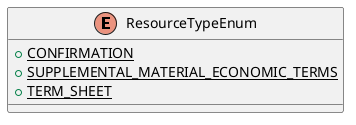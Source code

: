 @startuml

    enum ResourceTypeEnum [[ResourceTypeEnum.html]] {
        {static} +CONFIRMATION
        {static} +SUPPLEMENTAL_MATERIAL_ECONOMIC_TERMS
        {static} +TERM_SHEET
    }

@enduml
